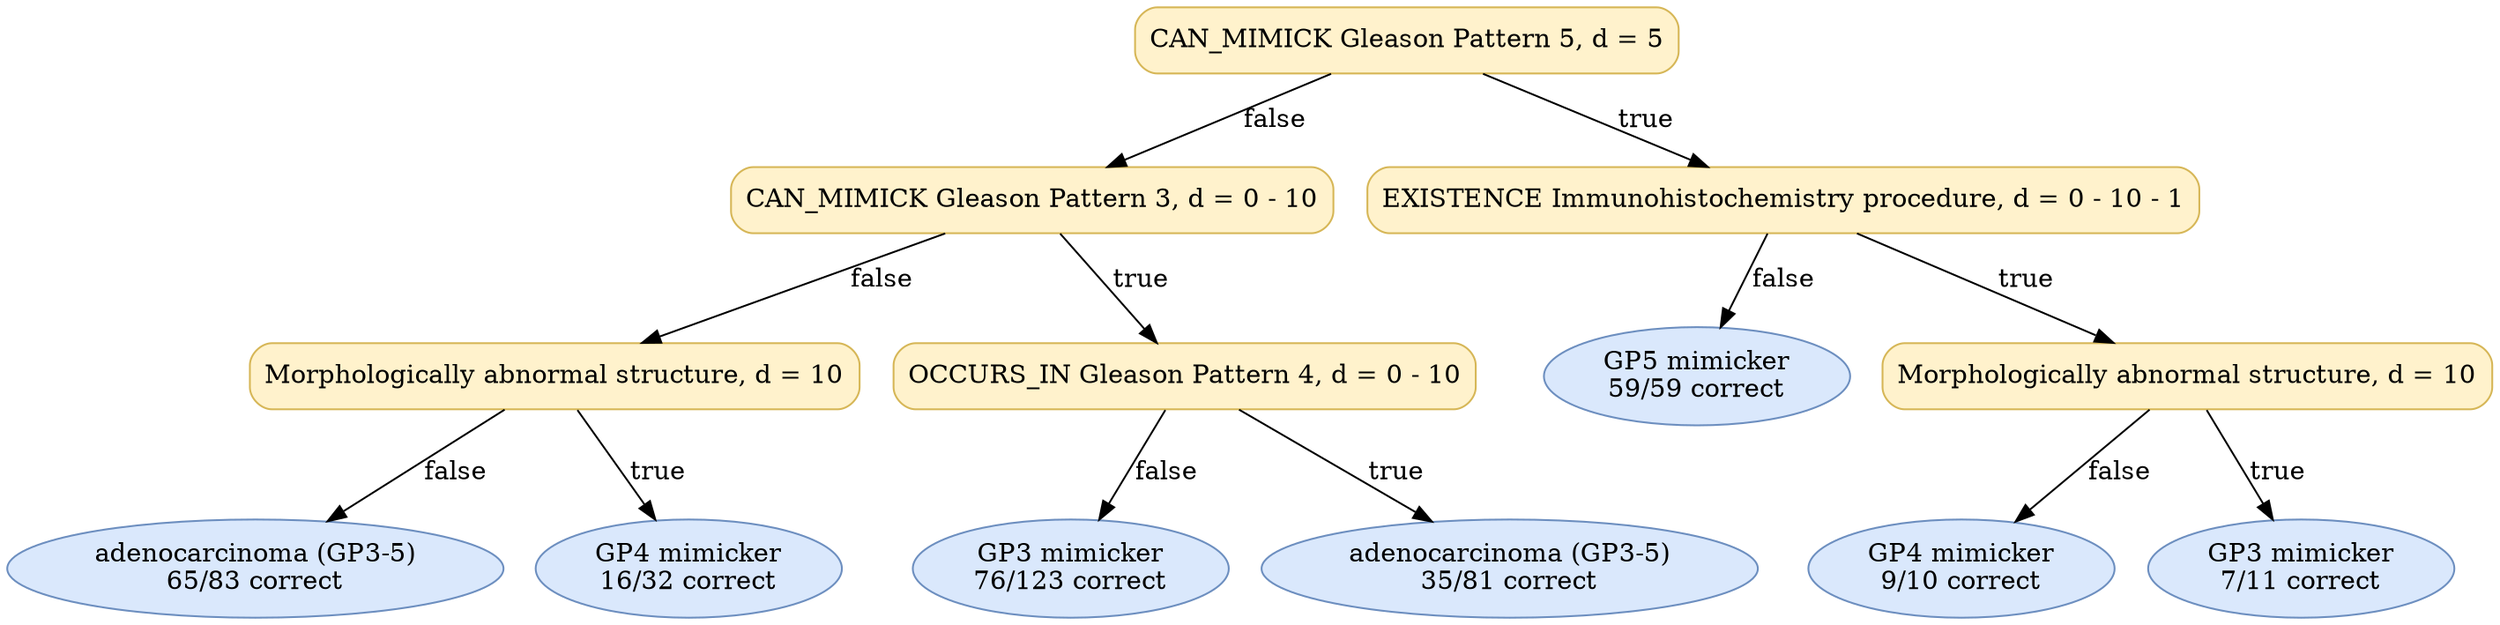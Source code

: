 digraph "DT" {
fontname="Times-Roman";
label="";
node [fontname="Times-Roman"];
Node1 [color="#D6B656", fillcolor="#FFF2CC", label="CAN_MIMICK Gleason Pattern 5, d = 5", shape="box", style="rounded,filled"];
Node2 [color="#D6B656", fillcolor="#FFF2CC", label="CAN_MIMICK Gleason Pattern 3, d = 0 - 10", shape="box", style="rounded,filled"];
Node3 [color="#D6B656", fillcolor="#FFF2CC", label="Morphologically abnormal structure, d = 10", shape="box", style="rounded,filled"];
Node4 [color="#6C8EBF", fillcolor="#DAE8FC", label=<adenocarcinoma (GP3-5)<br/>65/83 correct>, shape="ellipse", style="rounded,filled"];
Node5 [color="#6C8EBF", fillcolor="#DAE8FC", label=<GP4 mimicker<br/>16/32 correct>, shape="ellipse", style="rounded,filled"];
Node6 [color="#D6B656", fillcolor="#FFF2CC", label="OCCURS_IN Gleason Pattern 4, d = 0 - 10", shape="box", style="rounded,filled"];
Node7 [color="#6C8EBF", fillcolor="#DAE8FC", label=<GP3 mimicker<br/>76/123 correct>, shape="ellipse", style="rounded,filled"];
Node8 [color="#6C8EBF", fillcolor="#DAE8FC", label=<adenocarcinoma (GP3-5)<br/>35/81 correct>, shape="ellipse", style="rounded,filled"];
Node9 [color="#D6B656", fillcolor="#FFF2CC", label="EXISTENCE Immunohistochemistry procedure, d = 0 - 10 - 1", shape="box", style="rounded,filled"];
Node10 [color="#6C8EBF", fillcolor="#DAE8FC", label=<GP5 mimicker<br/>59/59 correct>, shape="ellipse", style="rounded,filled"];
Node11 [color="#D6B656", fillcolor="#FFF2CC", label="Morphologically abnormal structure, d = 10", shape="box", style="rounded,filled"];
Node12 [color="#6C8EBF", fillcolor="#DAE8FC", label=<GP4 mimicker<br/>9/10 correct>, shape="ellipse", style="rounded,filled"];
Node13 [color="#6C8EBF", fillcolor="#DAE8FC", label=<GP3 mimicker<br/>7/11 correct>, shape="ellipse", style="rounded,filled"];
Node1 -> Node2  [key=0, label="false"];
Node1 -> Node9  [key=0, label="true"];
Node2 -> Node3  [key=0, label="false"];
Node2 -> Node6  [key=0, label="true"];
Node3 -> Node4  [key=0, label="false"];
Node3 -> Node5  [key=0, label="true"];
Node6 -> Node7  [key=0, label="false"];
Node6 -> Node8  [key=0, label="true"];
Node9 -> Node10  [key=0, label="false"];
Node9 -> Node11  [key=0, label="true"];
Node11 -> Node12  [key=0, label="false"];
Node11 -> Node13  [key=0, label="true"];
}

